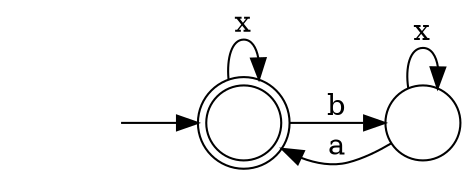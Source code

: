 digraph Automaton {
  rankdir = LR;
  0 [shape=doublecircle,label=""];
  initial [shape=plaintext,label=""];
  initial -> 0
  0 -> 0 [label="x"]
  0 -> 1 [label="b"]
  1 [shape=circle,label=""];
  1 -> 0 [label="a"]
  1 -> 1 [label="x"]
}
